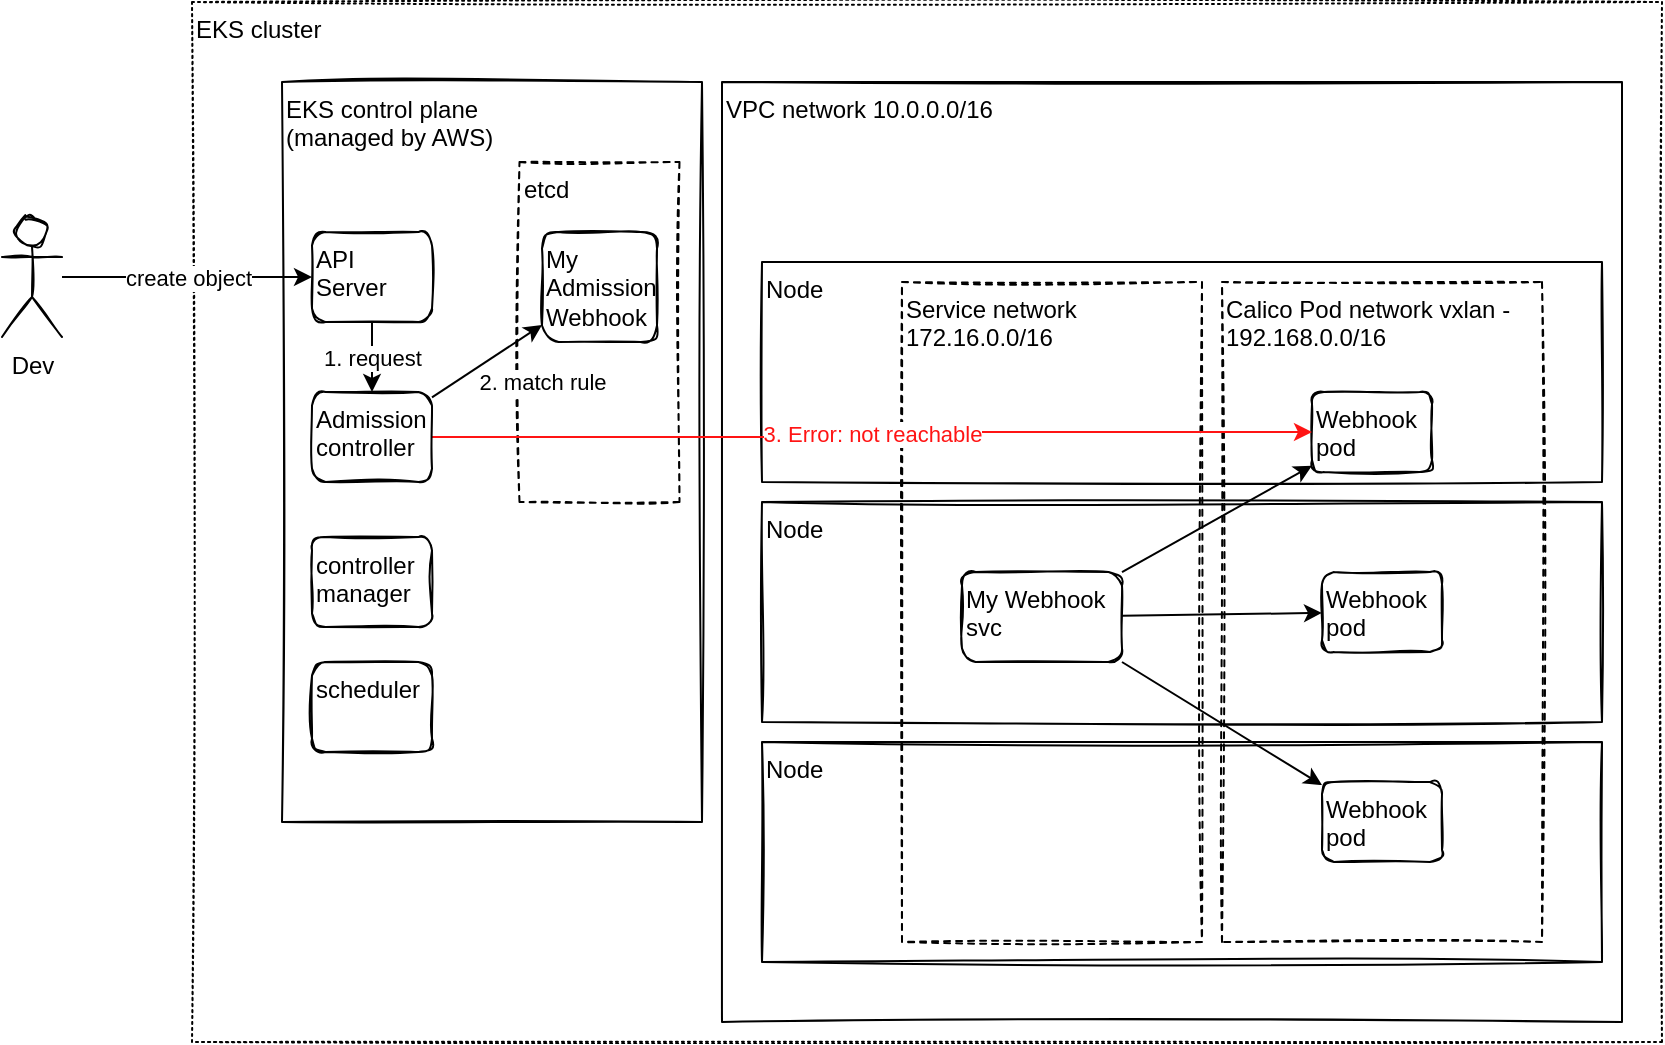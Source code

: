 <mxfile version="15.4.0" type="github">
  <diagram id="DfgrVQYu-AWaDgaPp32G" name="Page-1">
    <mxGraphModel dx="1796" dy="621" grid="1" gridSize="10" guides="1" tooltips="1" connect="1" arrows="1" fold="1" page="1" pageScale="1" pageWidth="850" pageHeight="1100" math="0" shadow="0">
      <root>
        <mxCell id="0" />
        <mxCell id="1" parent="0" />
        <mxCell id="S3mecD63-NmQ61QJXWbW-29" value="EKS cluster" style="rounded=0;whiteSpace=wrap;html=1;sketch=1;verticalAlign=top;align=left;fillColor=none;dashed=1;dashPattern=1 2;" vertex="1" parent="1">
          <mxGeometry x="-135" y="100" width="735" height="520" as="geometry" />
        </mxCell>
        <mxCell id="S3mecD63-NmQ61QJXWbW-7" value="EKS control plane&lt;br&gt;(managed by AWS)" style="rounded=0;whiteSpace=wrap;html=1;sketch=1;verticalAlign=top;align=left;fillColor=none;" vertex="1" parent="1">
          <mxGeometry x="-90" y="140" width="210" height="370" as="geometry" />
        </mxCell>
        <mxCell id="S3mecD63-NmQ61QJXWbW-30" value="etcd" style="rounded=0;whiteSpace=wrap;html=1;sketch=1;verticalAlign=top;align=left;dashed=1;fillColor=none;" vertex="1" parent="1">
          <mxGeometry x="28.75" y="180" width="80" height="170" as="geometry" />
        </mxCell>
        <mxCell id="S3mecD63-NmQ61QJXWbW-6" value="VPC network 10.0.0.0/16" style="rounded=0;whiteSpace=wrap;html=1;sketch=1;verticalAlign=top;align=left;fillColor=none;" vertex="1" parent="1">
          <mxGeometry x="130" y="140" width="450" height="470" as="geometry" />
        </mxCell>
        <mxCell id="S3mecD63-NmQ61QJXWbW-14" value="Service network 172.16.0.0/16" style="rounded=0;whiteSpace=wrap;html=1;sketch=1;verticalAlign=top;align=left;dashed=1;fillColor=none;" vertex="1" parent="1">
          <mxGeometry x="220" y="240" width="150" height="330" as="geometry" />
        </mxCell>
        <mxCell id="S3mecD63-NmQ61QJXWbW-3" value="Node" style="rounded=0;whiteSpace=wrap;html=1;sketch=1;verticalAlign=top;align=left;fillColor=none;" vertex="1" parent="1">
          <mxGeometry x="150" y="230" width="420" height="110" as="geometry" />
        </mxCell>
        <mxCell id="S3mecD63-NmQ61QJXWbW-4" value="Node" style="rounded=0;whiteSpace=wrap;html=1;sketch=1;verticalAlign=top;align=left;fillColor=none;" vertex="1" parent="1">
          <mxGeometry x="150" y="350" width="420" height="110" as="geometry" />
        </mxCell>
        <mxCell id="S3mecD63-NmQ61QJXWbW-5" value="Node" style="rounded=0;whiteSpace=wrap;html=1;sketch=1;verticalAlign=top;align=left;fillColor=none;" vertex="1" parent="1">
          <mxGeometry x="150" y="470" width="420" height="110" as="geometry" />
        </mxCell>
        <mxCell id="S3mecD63-NmQ61QJXWbW-9" value="Calico Pod network vxlan - 192.168.0.0/16" style="rounded=0;whiteSpace=wrap;html=1;sketch=1;verticalAlign=top;align=left;dashed=1;fillColor=none;" vertex="1" parent="1">
          <mxGeometry x="380" y="240" width="160" height="330" as="geometry" />
        </mxCell>
        <mxCell id="S3mecD63-NmQ61QJXWbW-10" value="Webhook&lt;br&gt;pod" style="rounded=1;whiteSpace=wrap;html=1;sketch=1;fillColor=none;align=left;verticalAlign=top;" vertex="1" parent="1">
          <mxGeometry x="430" y="385" width="60" height="40" as="geometry" />
        </mxCell>
        <mxCell id="S3mecD63-NmQ61QJXWbW-15" style="rounded=0;orthogonalLoop=1;jettySize=auto;html=1;startArrow=none;startFill=0;" edge="1" parent="1" source="S3mecD63-NmQ61QJXWbW-11" target="S3mecD63-NmQ61QJXWbW-12">
          <mxGeometry relative="1" as="geometry" />
        </mxCell>
        <mxCell id="S3mecD63-NmQ61QJXWbW-16" style="edgeStyle=none;rounded=0;orthogonalLoop=1;jettySize=auto;html=1;startArrow=none;startFill=0;" edge="1" parent="1" source="S3mecD63-NmQ61QJXWbW-11" target="S3mecD63-NmQ61QJXWbW-10">
          <mxGeometry relative="1" as="geometry" />
        </mxCell>
        <mxCell id="S3mecD63-NmQ61QJXWbW-17" style="edgeStyle=none;rounded=0;orthogonalLoop=1;jettySize=auto;html=1;exitX=1;exitY=1;exitDx=0;exitDy=0;startArrow=none;startFill=0;" edge="1" parent="1" source="S3mecD63-NmQ61QJXWbW-11" target="S3mecD63-NmQ61QJXWbW-13">
          <mxGeometry relative="1" as="geometry" />
        </mxCell>
        <mxCell id="S3mecD63-NmQ61QJXWbW-11" value="My Webhook&lt;br&gt;svc" style="rounded=1;whiteSpace=wrap;html=1;sketch=1;fillColor=none;align=left;verticalAlign=top;" vertex="1" parent="1">
          <mxGeometry x="250" y="385" width="80" height="45" as="geometry" />
        </mxCell>
        <mxCell id="S3mecD63-NmQ61QJXWbW-12" value="Webhook&lt;br&gt;pod" style="rounded=1;whiteSpace=wrap;html=1;sketch=1;fillColor=none;align=left;verticalAlign=top;" vertex="1" parent="1">
          <mxGeometry x="425" y="295" width="60" height="40" as="geometry" />
        </mxCell>
        <mxCell id="S3mecD63-NmQ61QJXWbW-13" value="Webhook&lt;br&gt;pod" style="rounded=1;whiteSpace=wrap;html=1;sketch=1;fillColor=none;align=left;verticalAlign=top;" vertex="1" parent="1">
          <mxGeometry x="430" y="490" width="60" height="40" as="geometry" />
        </mxCell>
        <mxCell id="S3mecD63-NmQ61QJXWbW-26" value="1. request" style="edgeStyle=none;rounded=0;orthogonalLoop=1;jettySize=auto;html=1;startArrow=none;startFill=0;" edge="1" parent="1" source="S3mecD63-NmQ61QJXWbW-18" target="S3mecD63-NmQ61QJXWbW-25">
          <mxGeometry relative="1" as="geometry" />
        </mxCell>
        <mxCell id="S3mecD63-NmQ61QJXWbW-18" value="API Server" style="rounded=1;whiteSpace=wrap;html=1;sketch=1;fillColor=none;align=left;verticalAlign=top;" vertex="1" parent="1">
          <mxGeometry x="-75" y="215" width="60" height="45" as="geometry" />
        </mxCell>
        <mxCell id="S3mecD63-NmQ61QJXWbW-21" value="controller manager" style="rounded=1;whiteSpace=wrap;html=1;sketch=1;fillColor=none;align=left;verticalAlign=top;" vertex="1" parent="1">
          <mxGeometry x="-75" y="367.5" width="60" height="45" as="geometry" />
        </mxCell>
        <mxCell id="S3mecD63-NmQ61QJXWbW-22" value="scheduler" style="rounded=1;whiteSpace=wrap;html=1;sketch=1;fillColor=none;align=left;verticalAlign=top;" vertex="1" parent="1">
          <mxGeometry x="-75" y="430" width="60" height="45" as="geometry" />
        </mxCell>
        <mxCell id="S3mecD63-NmQ61QJXWbW-31" value="2. match rule" style="edgeStyle=none;rounded=0;orthogonalLoop=1;jettySize=auto;html=1;startArrow=none;startFill=0;" edge="1" parent="1" source="S3mecD63-NmQ61QJXWbW-25" target="S3mecD63-NmQ61QJXWbW-28">
          <mxGeometry x="0.523" y="-24" relative="1" as="geometry">
            <mxPoint as="offset" />
          </mxGeometry>
        </mxCell>
        <mxCell id="S3mecD63-NmQ61QJXWbW-32" value="&lt;font color=&quot;#ff1414&quot;&gt;3. Error: not reachable&lt;/font&gt;" style="edgeStyle=orthogonalEdgeStyle;rounded=0;orthogonalLoop=1;jettySize=auto;html=1;startArrow=none;startFill=0;fillColor=#f8cecc;strokeColor=#FF1414;strokeWidth=1;" edge="1" parent="1" source="S3mecD63-NmQ61QJXWbW-25" target="S3mecD63-NmQ61QJXWbW-12">
          <mxGeometry relative="1" as="geometry" />
        </mxCell>
        <mxCell id="S3mecD63-NmQ61QJXWbW-25" value="Admission controller" style="rounded=1;whiteSpace=wrap;html=1;sketch=1;fillColor=none;align=left;verticalAlign=top;" vertex="1" parent="1">
          <mxGeometry x="-75" y="295" width="60" height="45" as="geometry" />
        </mxCell>
        <mxCell id="S3mecD63-NmQ61QJXWbW-28" value="My&lt;br&gt;Admission&lt;br&gt;Webhook" style="rounded=1;whiteSpace=wrap;html=1;sketch=1;fillColor=none;align=left;verticalAlign=top;" vertex="1" parent="1">
          <mxGeometry x="40" y="215" width="57.5" height="55" as="geometry" />
        </mxCell>
        <mxCell id="S3mecD63-NmQ61QJXWbW-34" value="create object" style="rounded=0;orthogonalLoop=1;jettySize=auto;html=1;entryX=0;entryY=0.5;entryDx=0;entryDy=0;startArrow=none;startFill=0;strokeColor=#000000;strokeWidth=1;" edge="1" parent="1" source="S3mecD63-NmQ61QJXWbW-33" target="S3mecD63-NmQ61QJXWbW-18">
          <mxGeometry relative="1" as="geometry" />
        </mxCell>
        <mxCell id="S3mecD63-NmQ61QJXWbW-33" value="Dev" style="shape=umlActor;verticalLabelPosition=bottom;verticalAlign=top;html=1;outlineConnect=0;rounded=1;sketch=1;fillColor=none;" vertex="1" parent="1">
          <mxGeometry x="-230" y="207.5" width="30" height="60" as="geometry" />
        </mxCell>
      </root>
    </mxGraphModel>
  </diagram>
</mxfile>
